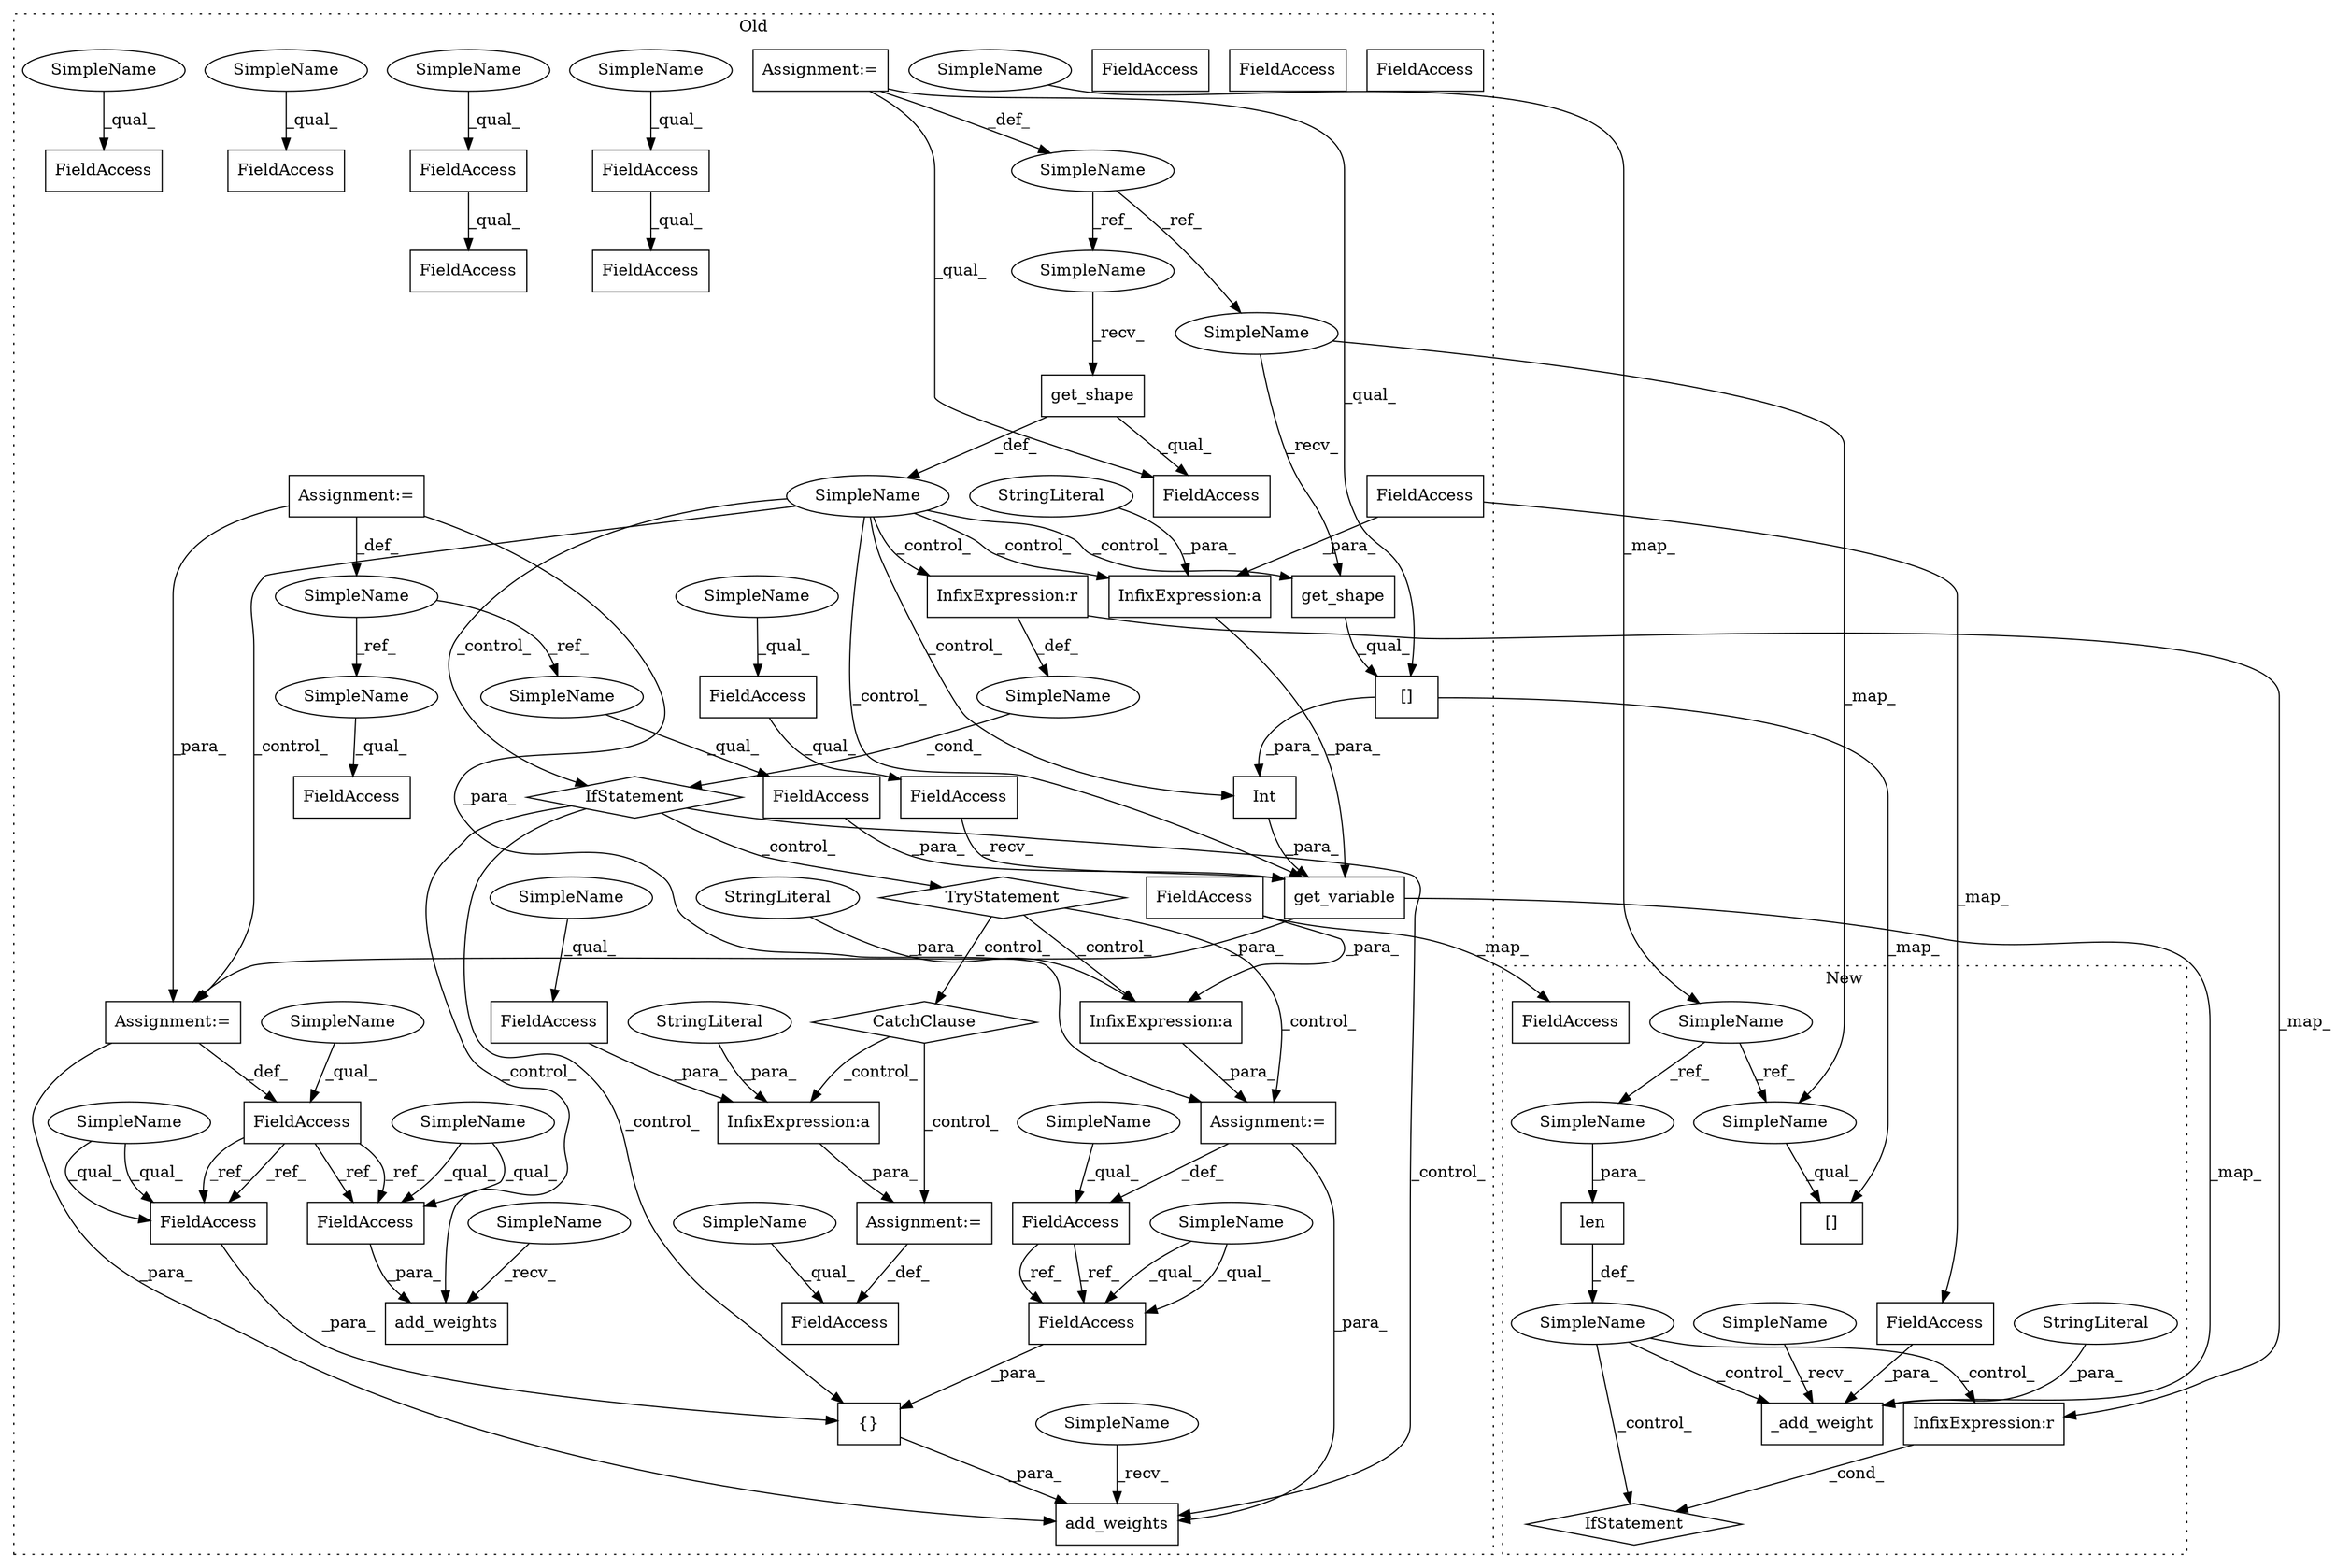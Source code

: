 digraph G {
subgraph cluster0 {
1 [label="get_variable" a="32" s="1433,1552" l="13,1" shape="box"];
3 [label="FieldAccess" a="22" s="1514" l="21" shape="box"];
4 [label="FieldAccess" a="22" s="1405" l="6" shape="box"];
5 [label="FieldAccess" a="22" s="1412" l="20" shape="box"];
6 [label="FieldAccess" a="22" s="1412" l="17" shape="box"];
7 [label="InfixExpression:a" a="27" s="1456" l="3" shape="box"];
9 [label="FieldAccess" a="22" s="1447" l="9" shape="box"];
11 [label="StringLiteral" a="45" s="1459" l="5" shape="ellipse"];
12 [label="FieldAccess" a="22" s="1606" l="6" shape="box"];
13 [label="Assignment:=" a="7" s="1411" l="1" shape="box"];
14 [label="FieldAccess" a="22" s="1995" l="6" shape="box"];
15 [label="add_weights" a="32" s="1983,2001" l="12,1" shape="box"];
16 [label="FieldAccess" a="22" s="1948" l="6" shape="box"];
17 [label="FieldAccess" a="22" s="1941" l="6" shape="box"];
18 [label="IfStatement" a="25" s="1559,1582" l="4,2" shape="diamond"];
19 [label="FieldAccess" a="22" s="1648" l="9" shape="box"];
21 [label="{}" a="4" s="1940,1954" l="1,1" shape="box"];
22 [label="add_weights" a="32" s="1919,1955" l="12,1" shape="box"];
23 [label="SimpleName" a="42" s="1097" l="12" shape="ellipse"];
24 [label="FieldAccess" a="22" s="1691" l="21" shape="box"];
25 [label="FieldAccess" a="22" s="1794" l="17" shape="box"];
26 [label="FieldAccess" a="22" s="1613" l="17" shape="box"];
27 [label="FieldAccess" a="22" s="1794" l="20" shape="box"];
28 [label="Assignment:=" a="7" s="1097" l="12" shape="box"];
29 [label="InfixExpression:a" a="27" s="1657" l="3" shape="box"];
30 [label="StringLiteral" a="45" s="1660" l="4" shape="ellipse"];
31 [label="FieldAccess" a="22" s="1613" l="20" shape="box"];
32 [label="Assignment:=" a="7" s="1612" l="1" shape="box"];
33 [label="InfixExpression:a" a="27" s="1838" l="3" shape="box"];
34 [label="SimpleName" a="42" s="" l="" shape="ellipse"];
35 [label="CatchClause" a="12" s="1741,1775" l="13,2" shape="diamond"];
36 [label="StringLiteral" a="45" s="1841" l="4" shape="ellipse"];
37 [label="FieldAccess" a="22" s="1829" l="9" shape="box"];
38 [label="FieldAccess" a="22" s="1787" l="6" shape="box"];
39 [label="FieldAccess" a="22" s="1881" l="16" shape="box"];
40 [label="TryStatement" a="54" s="1592" l="4" shape="diamond"];
41 [label="FieldAccess" a="22" s="1847" l="11" shape="box"];
42 [label="Assignment:=" a="7" s="1793" l="1" shape="box"];
43 [label="SimpleName" a="42" s="" l="" shape="ellipse"];
44 [label="get_shape" a="32" s="1126" l="11" shape="box"];
45 [label="Int" a="32" s="1372,1398" l="4,1" shape="box"];
46 [label="get_shape" a="32" s="1383" l="11" shape="box"];
47 [label="SimpleName" a="42" s="1048" l="6" shape="ellipse"];
50 [label="InfixExpression:r" a="27" s="1574" l="4" shape="box"];
52 [label="FieldAccess" a="22" s="1119" l="24" shape="box"];
55 [label="SimpleName" a="42" s="1017" l="6" shape="ellipse"];
57 [label="[]" a="2" s="1376,1397" l="19,1" shape="box"];
58 [label="Assignment:=" a="7" s="1048" l="6" shape="box"];
61 [label="SimpleName" a="42" s="1606" l="4" shape="ellipse"];
62 [label="SimpleName" a="42" s="1914" l="4" shape="ellipse"];
63 [label="SimpleName" a="42" s="1948" l="4" shape="ellipse"];
64 [label="SimpleName" a="42" s="1995" l="4" shape="ellipse"];
65 [label="SimpleName" a="42" s="1978" l="4" shape="ellipse"];
66 [label="SimpleName" a="42" s="1941" l="4" shape="ellipse"];
67 [label="SimpleName" a="42" s="1405" l="4" shape="ellipse"];
68 [label="SimpleName" a="42" s="1412" l="10" shape="ellipse"];
69 [label="SimpleName" a="42" s="1794" l="10" shape="ellipse"];
70 [label="SimpleName" a="42" s="1613" l="10" shape="ellipse"];
71 [label="SimpleName" a="42" s="1691" l="12" shape="ellipse"];
72 [label="SimpleName" a="42" s="1514" l="12" shape="ellipse"];
73 [label="SimpleName" a="42" s="1119" l="6" shape="ellipse"];
74 [label="SimpleName" a="42" s="1376" l="6" shape="ellipse"];
75 [label="SimpleName" a="42" s="1787" l="4" shape="ellipse"];
76 [label="SimpleName" a="42" s="1847" l="4" shape="ellipse"];
77 [label="SimpleName" a="42" s="1829" l="4" shape="ellipse"];
78 [label="SimpleName" a="42" s="1881" l="4" shape="ellipse"];
79 [label="FieldAccess" a="22" s="1948" l="6" shape="box"];
80 [label="FieldAccess" a="22" s="1941" l="6" shape="box"];
81 [label="FieldAccess" a="22" s="1995" l="6" shape="box"];
label = "Old";
style="dotted";
}
subgraph cluster1 {
2 [label="_add_weight" a="32" s="1282,1378" l="12,1" shape="box"];
8 [label="FieldAccess" a="22" s="1294" l="9" shape="box"];
10 [label="StringLiteral" a="45" s="1304" l="9" shape="ellipse"];
20 [label="FieldAccess" a="22" s="1435" l="9" shape="box"];
48 [label="SimpleName" a="42" s="" l="" shape="ellipse"];
49 [label="InfixExpression:r" a="27" s="1400" l="4" shape="box"];
51 [label="len" a="32" s="1009,1025" l="4,1" shape="box"];
53 [label="IfStatement" a="25" s="1385,1408" l="4,2" shape="diamond"];
54 [label="SimpleName" a="42" s="972" l="12" shape="ellipse"];
56 [label="[]" a="2" s="1255,1270" l="13,1" shape="box"];
59 [label="SimpleName" a="42" s="1013" l="12" shape="ellipse"];
60 [label="SimpleName" a="42" s="1255" l="12" shape="ellipse"];
82 [label="SimpleName" a="42" s="1277" l="4" shape="ellipse"];
label = "New";
style="dotted";
}
1 -> 13 [label="_para_"];
1 -> 2 [label="_map_"];
3 -> 1 [label="_para_"];
4 -> 80 [label="_ref_"];
4 -> 81 [label="_ref_"];
4 -> 81 [label="_ref_"];
4 -> 80 [label="_ref_"];
5 -> 1 [label="_recv_"];
6 -> 5 [label="_qual_"];
7 -> 1 [label="_para_"];
8 -> 2 [label="_para_"];
9 -> 8 [label="_map_"];
9 -> 7 [label="_para_"];
10 -> 2 [label="_para_"];
11 -> 7 [label="_para_"];
12 -> 79 [label="_ref_"];
12 -> 79 [label="_ref_"];
13 -> 4 [label="_def_"];
13 -> 22 [label="_para_"];
18 -> 15 [label="_control_"];
18 -> 22 [label="_control_"];
18 -> 21 [label="_control_"];
18 -> 40 [label="_control_"];
19 -> 20 [label="_map_"];
19 -> 29 [label="_para_"];
21 -> 22 [label="_para_"];
23 -> 72 [label="_ref_"];
23 -> 71 [label="_ref_"];
25 -> 27 [label="_qual_"];
26 -> 31 [label="_qual_"];
28 -> 23 [label="_def_"];
28 -> 32 [label="_para_"];
28 -> 13 [label="_para_"];
29 -> 32 [label="_para_"];
30 -> 29 [label="_para_"];
32 -> 12 [label="_def_"];
32 -> 22 [label="_para_"];
33 -> 42 [label="_para_"];
34 -> 18 [label="_cond_"];
35 -> 33 [label="_control_"];
35 -> 42 [label="_control_"];
36 -> 33 [label="_para_"];
37 -> 33 [label="_para_"];
40 -> 29 [label="_control_"];
40 -> 32 [label="_control_"];
40 -> 35 [label="_control_"];
42 -> 38 [label="_def_"];
43 -> 46 [label="_control_"];
43 -> 1 [label="_control_"];
43 -> 50 [label="_control_"];
43 -> 13 [label="_control_"];
43 -> 7 [label="_control_"];
43 -> 18 [label="_control_"];
43 -> 45 [label="_control_"];
44 -> 43 [label="_def_"];
44 -> 52 [label="_qual_"];
45 -> 1 [label="_para_"];
46 -> 57 [label="_qual_"];
47 -> 73 [label="_ref_"];
47 -> 74 [label="_ref_"];
48 -> 53 [label="_control_"];
48 -> 2 [label="_control_"];
48 -> 49 [label="_control_"];
49 -> 53 [label="_cond_"];
50 -> 49 [label="_map_"];
50 -> 34 [label="_def_"];
51 -> 48 [label="_def_"];
54 -> 60 [label="_ref_"];
54 -> 59 [label="_ref_"];
55 -> 54 [label="_map_"];
57 -> 56 [label="_map_"];
57 -> 45 [label="_para_"];
58 -> 47 [label="_def_"];
58 -> 52 [label="_qual_"];
58 -> 57 [label="_qual_"];
59 -> 51 [label="_para_"];
60 -> 56 [label="_qual_"];
61 -> 12 [label="_qual_"];
62 -> 22 [label="_recv_"];
63 -> 79 [label="_qual_"];
63 -> 79 [label="_qual_"];
64 -> 81 [label="_qual_"];
64 -> 81 [label="_qual_"];
65 -> 15 [label="_recv_"];
66 -> 80 [label="_qual_"];
66 -> 80 [label="_qual_"];
67 -> 4 [label="_qual_"];
68 -> 6 [label="_qual_"];
69 -> 25 [label="_qual_"];
70 -> 26 [label="_qual_"];
71 -> 24 [label="_qual_"];
72 -> 3 [label="_qual_"];
73 -> 44 [label="_recv_"];
74 -> 60 [label="_map_"];
74 -> 46 [label="_recv_"];
75 -> 38 [label="_qual_"];
76 -> 41 [label="_qual_"];
77 -> 37 [label="_qual_"];
78 -> 39 [label="_qual_"];
79 -> 21 [label="_para_"];
80 -> 21 [label="_para_"];
81 -> 15 [label="_para_"];
82 -> 2 [label="_recv_"];
}
